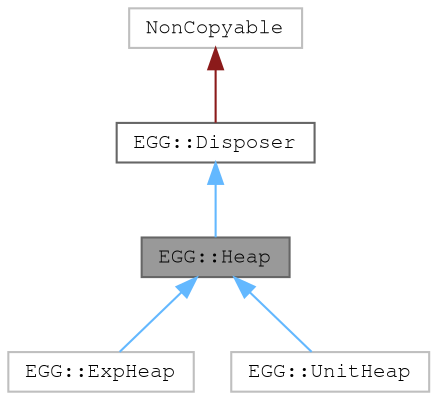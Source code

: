 digraph "EGG::Heap"
{
 // LATEX_PDF_SIZE
  bgcolor="transparent";
  edge [fontname=FreeMono,fontsize=10,labelfontname=FreeMono,labelfontsize=10];
  node [fontname=FreeMono,fontsize=10,shape=box,height=0.2,width=0.4];
  Node1 [label="EGG::Heap",height=0.2,width=0.4,color="gray40", fillcolor="grey60", style="filled", fontcolor="black",tooltip="Base Heap class."];
  Node2 -> Node1 [dir="back",color="steelblue1",style="solid"];
  Node2 [label="EGG::Disposer",height=0.2,width=0.4,color="gray40", fillcolor="white", style="filled",URL="$class_e_g_g_1_1_disposer.html",tooltip="Base class for garbage-collected objects."];
  Node3 -> Node2 [dir="back",color="firebrick4",style="solid"];
  Node3 [label="NonCopyable",height=0.2,width=0.4,color="grey75", fillcolor="white", style="filled",URL="$class_non_copyable.html",tooltip=" "];
  Node1 -> Node4 [dir="back",color="steelblue1",style="solid"];
  Node4 [label="EGG::ExpHeap",height=0.2,width=0.4,color="grey75", fillcolor="white", style="filled",URL="$class_e_g_g_1_1_exp_heap.html",tooltip=" "];
  Node1 -> Node5 [dir="back",color="steelblue1",style="solid"];
  Node5 [label="EGG::UnitHeap",height=0.2,width=0.4,color="grey75", fillcolor="white", style="filled",URL="$class_e_g_g_1_1_unit_heap.html",tooltip=" "];
}
